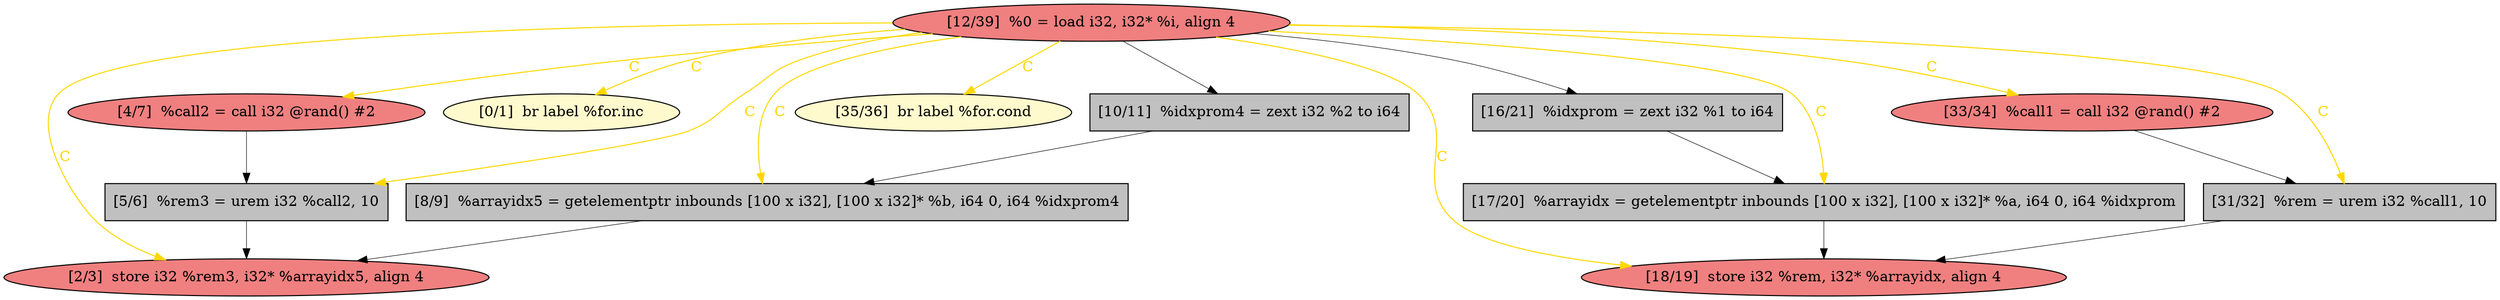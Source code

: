 
digraph G {


node351 [fillcolor=lightcoral,label="[18/19]  store i32 %rem, i32* %arrayidx, align 4",shape=ellipse,style=filled ]
node350 [fillcolor=grey,label="[8/9]  %arrayidx5 = getelementptr inbounds [100 x i32], [100 x i32]* %b, i64 0, i64 %idxprom4",shape=rectangle,style=filled ]
node348 [fillcolor=lemonchiffon,label="[0/1]  br label %for.inc",shape=ellipse,style=filled ]
node347 [fillcolor=lightcoral,label="[2/3]  store i32 %rem3, i32* %arrayidx5, align 4",shape=ellipse,style=filled ]
node352 [fillcolor=lightcoral,label="[4/7]  %call2 = call i32 @rand() #2",shape=ellipse,style=filled ]
node346 [fillcolor=lemonchiffon,label="[35/36]  br label %for.cond",shape=ellipse,style=filled ]
node340 [fillcolor=grey,label="[17/20]  %arrayidx = getelementptr inbounds [100 x i32], [100 x i32]* %a, i64 0, i64 %idxprom",shape=rectangle,style=filled ]
node342 [fillcolor=lightcoral,label="[33/34]  %call1 = call i32 @rand() #2",shape=ellipse,style=filled ]
node341 [fillcolor=grey,label="[16/21]  %idxprom = zext i32 %1 to i64",shape=rectangle,style=filled ]
node343 [fillcolor=lightcoral,label="[12/39]  %0 = load i32, i32* %i, align 4",shape=ellipse,style=filled ]
node344 [fillcolor=grey,label="[10/11]  %idxprom4 = zext i32 %2 to i64",shape=rectangle,style=filled ]
node349 [fillcolor=grey,label="[5/6]  %rem3 = urem i32 %call2, 10",shape=rectangle,style=filled ]
node345 [fillcolor=grey,label="[31/32]  %rem = urem i32 %call1, 10",shape=rectangle,style=filled ]

node343->node351 [style=solid,color=gold,label="C",penwidth=1.0,fontcolor=gold ]
node342->node345 [style=solid,color=black,label="",penwidth=0.5,fontcolor=black ]
node341->node340 [style=solid,color=black,label="",penwidth=0.5,fontcolor=black ]
node340->node351 [style=solid,color=black,label="",penwidth=0.5,fontcolor=black ]
node343->node347 [style=solid,color=gold,label="C",penwidth=1.0,fontcolor=gold ]
node343->node348 [style=solid,color=gold,label="C",penwidth=1.0,fontcolor=gold ]
node343->node341 [style=solid,color=black,label="",penwidth=0.5,fontcolor=black ]
node343->node346 [style=solid,color=gold,label="C",penwidth=1.0,fontcolor=gold ]
node344->node350 [style=solid,color=black,label="",penwidth=0.5,fontcolor=black ]
node352->node349 [style=solid,color=black,label="",penwidth=0.5,fontcolor=black ]
node343->node349 [style=solid,color=gold,label="C",penwidth=1.0,fontcolor=gold ]
node345->node351 [style=solid,color=black,label="",penwidth=0.5,fontcolor=black ]
node349->node347 [style=solid,color=black,label="",penwidth=0.5,fontcolor=black ]
node343->node340 [style=solid,color=gold,label="C",penwidth=1.0,fontcolor=gold ]
node343->node345 [style=solid,color=gold,label="C",penwidth=1.0,fontcolor=gold ]
node343->node344 [style=solid,color=black,label="",penwidth=0.5,fontcolor=black ]
node343->node350 [style=solid,color=gold,label="C",penwidth=1.0,fontcolor=gold ]
node343->node352 [style=solid,color=gold,label="C",penwidth=1.0,fontcolor=gold ]
node350->node347 [style=solid,color=black,label="",penwidth=0.5,fontcolor=black ]
node343->node342 [style=solid,color=gold,label="C",penwidth=1.0,fontcolor=gold ]


}
